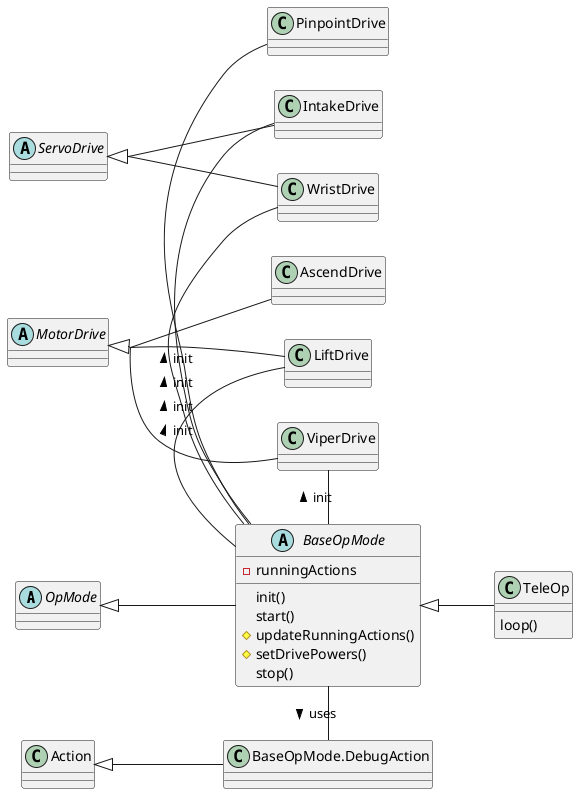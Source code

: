 @startuml
'https://plantuml.com/class-diagram
'left to right direction
skinparam groupInheritance 2

abstract class OpMode
abstract class BaseOpMode {
  -runningActions
  init()
  start()
  #updateRunningActions()
  #setDrivePowers()
  stop()
}
class TeleOp {
  loop()
}

together {
    left to right direction
    abstract class MotorDrive
    class ViperDrive
    class LiftDrive
    class AscendDrive
}

together {
    abstract class ServoDrive
    class WristDrive
    class IntakeDrive
}

together {
    class PinpointDrive
}

set separator none
class BaseOpMode.DebugAction

OpMode <|-- BaseOpMode
BaseOpMode <|-- TeleOp
Action <|-- BaseOpMode.DebugAction
BaseOpMode - BaseOpMode.DebugAction : uses >

MotorDrive <|-- ViperDrive
MotorDrive <|-- LiftDrive
MotorDrive <|-- AscendDrive

BaseOpMode - ViperDrive : init >
BaseOpMode - LiftDrive : init >

ServoDrive <|-- WristDrive
ServoDrive <|-- IntakeDrive

BaseOpMode - WristDrive : init >
BaseOpMode - IntakeDrive : init >

BaseOpMode - PinpointDrive : init >
@enduml